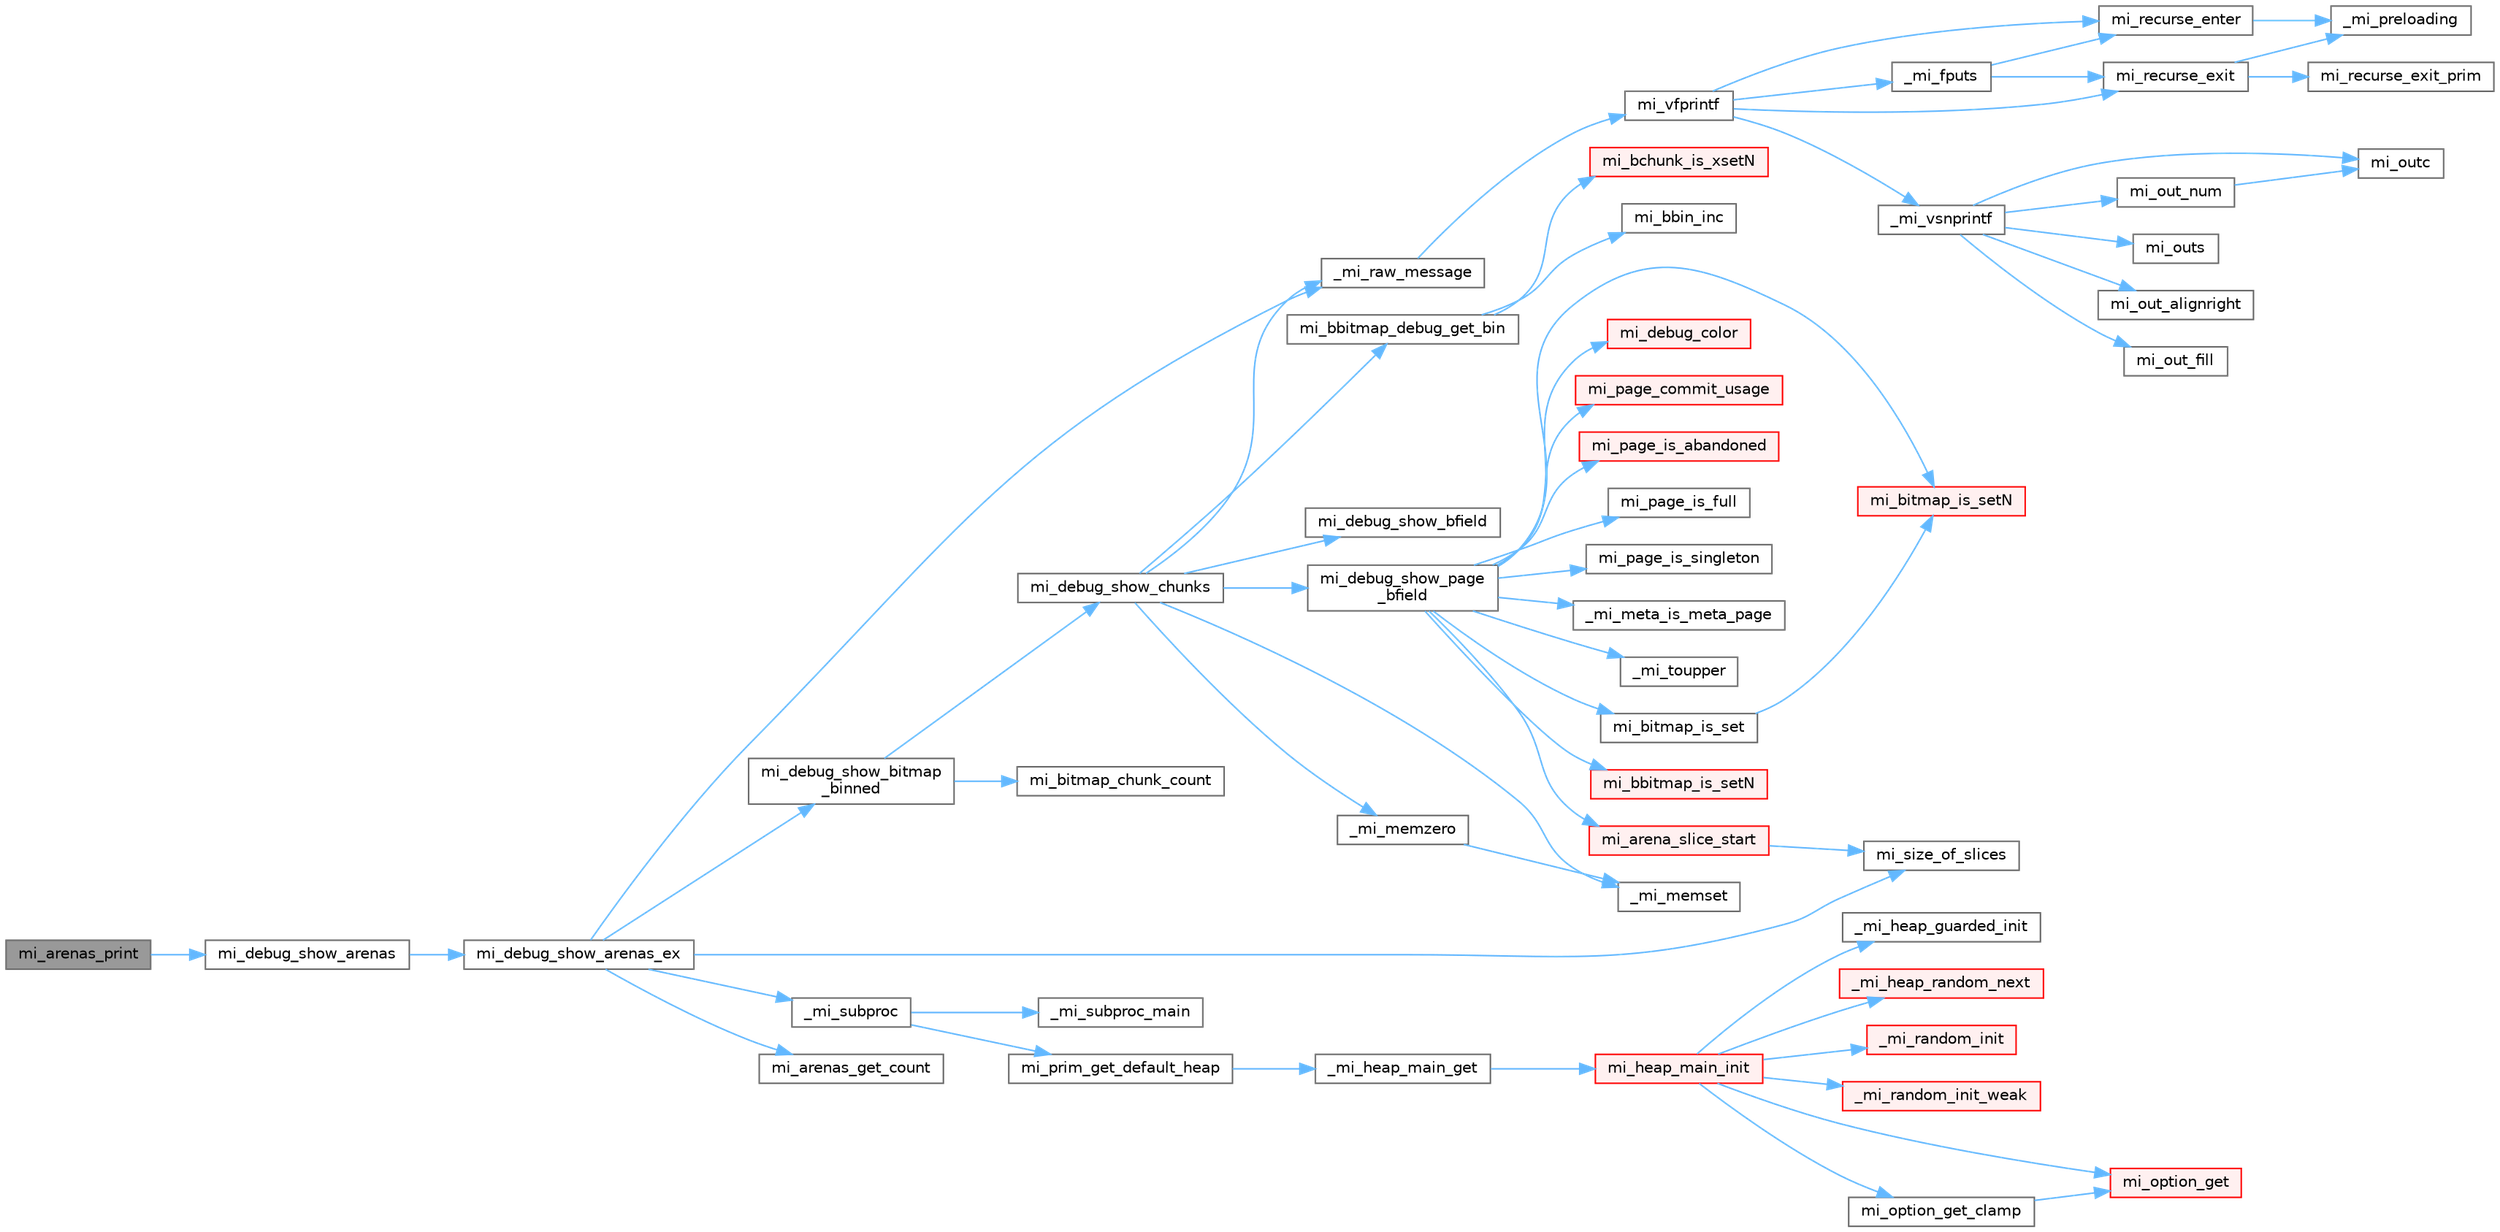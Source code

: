 digraph "mi_arenas_print"
{
 // LATEX_PDF_SIZE
  bgcolor="transparent";
  edge [fontname=Helvetica,fontsize=10,labelfontname=Helvetica,labelfontsize=10];
  node [fontname=Helvetica,fontsize=10,shape=box,height=0.2,width=0.4];
  rankdir="LR";
  Node1 [id="Node000001",label="mi_arenas_print",height=0.2,width=0.4,color="gray40", fillcolor="grey60", style="filled", fontcolor="black",tooltip=" "];
  Node1 -> Node2 [id="edge1_Node000001_Node000002",color="steelblue1",style="solid",tooltip=" "];
  Node2 [id="Node000002",label="mi_debug_show_arenas",height=0.2,width=0.4,color="grey40", fillcolor="white", style="filled",URL="$arena_8c.html#a98cda17aa7adeda8b213382af8e7810b",tooltip=" "];
  Node2 -> Node3 [id="edge2_Node000002_Node000003",color="steelblue1",style="solid",tooltip=" "];
  Node3 [id="Node000003",label="mi_debug_show_arenas_ex",height=0.2,width=0.4,color="grey40", fillcolor="white", style="filled",URL="$arena_8c.html#a2195e84a9c870c9e42b52d844969bcb6",tooltip=" "];
  Node3 -> Node4 [id="edge3_Node000003_Node000004",color="steelblue1",style="solid",tooltip=" "];
  Node4 [id="Node000004",label="_mi_raw_message",height=0.2,width=0.4,color="grey40", fillcolor="white", style="filled",URL="$options_8c.html#a8799fd3cd2655ef80f0fdc94170042c4",tooltip=" "];
  Node4 -> Node5 [id="edge4_Node000004_Node000005",color="steelblue1",style="solid",tooltip=" "];
  Node5 [id="Node000005",label="mi_vfprintf",height=0.2,width=0.4,color="grey40", fillcolor="white", style="filled",URL="$options_8c.html#a1f31f62f178fb5309451aa44c8d25327",tooltip=" "];
  Node5 -> Node6 [id="edge5_Node000005_Node000006",color="steelblue1",style="solid",tooltip=" "];
  Node6 [id="Node000006",label="_mi_fputs",height=0.2,width=0.4,color="grey40", fillcolor="white", style="filled",URL="$options_8c.html#a74eecad8676654f59f427a84ccc5c19d",tooltip=" "];
  Node6 -> Node7 [id="edge6_Node000006_Node000007",color="steelblue1",style="solid",tooltip=" "];
  Node7 [id="Node000007",label="mi_recurse_enter",height=0.2,width=0.4,color="grey40", fillcolor="white", style="filled",URL="$options_8c.html#a1fdb7bd3b10624ddeabe0988c52a1285",tooltip=" "];
  Node7 -> Node8 [id="edge7_Node000007_Node000008",color="steelblue1",style="solid",tooltip=" "];
  Node8 [id="Node000008",label="_mi_preloading",height=0.2,width=0.4,color="grey40", fillcolor="white", style="filled",URL="$_e_a_s_t_l_2packages_2mimalloc_2src_2init_8c.html#a404be8b4c0576588270fde0b2a4d7832",tooltip=" "];
  Node6 -> Node9 [id="edge8_Node000006_Node000009",color="steelblue1",style="solid",tooltip=" "];
  Node9 [id="Node000009",label="mi_recurse_exit",height=0.2,width=0.4,color="grey40", fillcolor="white", style="filled",URL="$options_8c.html#ae9c4fbdaa6fedca31b9c25dcb78112ae",tooltip=" "];
  Node9 -> Node8 [id="edge9_Node000009_Node000008",color="steelblue1",style="solid",tooltip=" "];
  Node9 -> Node10 [id="edge10_Node000009_Node000010",color="steelblue1",style="solid",tooltip=" "];
  Node10 [id="Node000010",label="mi_recurse_exit_prim",height=0.2,width=0.4,color="grey40", fillcolor="white", style="filled",URL="$options_8c.html#afa5ef675de035537efd679d53d629adc",tooltip=" "];
  Node5 -> Node11 [id="edge11_Node000005_Node000011",color="steelblue1",style="solid",tooltip=" "];
  Node11 [id="Node000011",label="_mi_vsnprintf",height=0.2,width=0.4,color="grey40", fillcolor="white", style="filled",URL="$libc_8c.html#a8991188606f00dc8665aa14d8e7dab83",tooltip=" "];
  Node11 -> Node12 [id="edge12_Node000011_Node000012",color="steelblue1",style="solid",tooltip=" "];
  Node12 [id="Node000012",label="mi_out_alignright",height=0.2,width=0.4,color="grey40", fillcolor="white", style="filled",URL="$libc_8c.html#ad685676d3f84c5cd4dfa7827c23bd5f8",tooltip=" "];
  Node11 -> Node13 [id="edge13_Node000011_Node000013",color="steelblue1",style="solid",tooltip=" "];
  Node13 [id="Node000013",label="mi_out_fill",height=0.2,width=0.4,color="grey40", fillcolor="white", style="filled",URL="$libc_8c.html#aa0ad53a34be55c1788f02c39458eaae2",tooltip=" "];
  Node11 -> Node14 [id="edge14_Node000011_Node000014",color="steelblue1",style="solid",tooltip=" "];
  Node14 [id="Node000014",label="mi_out_num",height=0.2,width=0.4,color="grey40", fillcolor="white", style="filled",URL="$libc_8c.html#a94c4b54180b0199b5ccafd9873ebf4b6",tooltip=" "];
  Node14 -> Node15 [id="edge15_Node000014_Node000015",color="steelblue1",style="solid",tooltip=" "];
  Node15 [id="Node000015",label="mi_outc",height=0.2,width=0.4,color="grey40", fillcolor="white", style="filled",URL="$libc_8c.html#a623f4757c3652532d609471b123b2a38",tooltip=" "];
  Node11 -> Node15 [id="edge16_Node000011_Node000015",color="steelblue1",style="solid",tooltip=" "];
  Node11 -> Node16 [id="edge17_Node000011_Node000016",color="steelblue1",style="solid",tooltip=" "];
  Node16 [id="Node000016",label="mi_outs",height=0.2,width=0.4,color="grey40", fillcolor="white", style="filled",URL="$libc_8c.html#a1ffb38103615c2e8069c56410328ffe9",tooltip=" "];
  Node5 -> Node7 [id="edge18_Node000005_Node000007",color="steelblue1",style="solid",tooltip=" "];
  Node5 -> Node9 [id="edge19_Node000005_Node000009",color="steelblue1",style="solid",tooltip=" "];
  Node3 -> Node17 [id="edge20_Node000003_Node000017",color="steelblue1",style="solid",tooltip=" "];
  Node17 [id="Node000017",label="_mi_subproc",height=0.2,width=0.4,color="grey40", fillcolor="white", style="filled",URL="$_e_a_s_t_l_2packages_2mimalloc_2src_2init_8c.html#ad7ba0b811f08490a3e64e9a7b3a03486",tooltip=" "];
  Node17 -> Node18 [id="edge21_Node000017_Node000018",color="steelblue1",style="solid",tooltip=" "];
  Node18 [id="Node000018",label="_mi_subproc_main",height=0.2,width=0.4,color="grey40", fillcolor="white", style="filled",URL="$_e_a_s_t_l_2packages_2mimalloc_2src_2init_8c.html#ab41c4f33f8195e6f62d943dc4d0a8d8a",tooltip=" "];
  Node17 -> Node19 [id="edge22_Node000017_Node000019",color="steelblue1",style="solid",tooltip=" "];
  Node19 [id="Node000019",label="mi_prim_get_default_heap",height=0.2,width=0.4,color="grey40", fillcolor="white", style="filled",URL="$prim_8h.html#a986e62564728229db3ccecbd6e97fd98",tooltip=" "];
  Node19 -> Node20 [id="edge23_Node000019_Node000020",color="steelblue1",style="solid",tooltip=" "];
  Node20 [id="Node000020",label="_mi_heap_main_get",height=0.2,width=0.4,color="grey40", fillcolor="white", style="filled",URL="$_e_a_s_t_l_2packages_2mimalloc_2src_2init_8c.html#a1feeb4148fb048caf23361152895a55c",tooltip=" "];
  Node20 -> Node21 [id="edge24_Node000020_Node000021",color="steelblue1",style="solid",tooltip=" "];
  Node21 [id="Node000021",label="mi_heap_main_init",height=0.2,width=0.4,color="red", fillcolor="#FFF0F0", style="filled",URL="$_e_a_s_t_l_2packages_2mimalloc_2src_2init_8c.html#a5d8b12ae7942ecf3eb4e8ffd313a263a",tooltip=" "];
  Node21 -> Node22 [id="edge25_Node000021_Node000022",color="steelblue1",style="solid",tooltip=" "];
  Node22 [id="Node000022",label="_mi_heap_guarded_init",height=0.2,width=0.4,color="grey40", fillcolor="white", style="filled",URL="$_e_a_s_t_l_2packages_2mimalloc_2src_2init_8c.html#a70e3672a1e08dcb5e7e311d403693394",tooltip=" "];
  Node21 -> Node23 [id="edge26_Node000021_Node000023",color="steelblue1",style="solid",tooltip=" "];
  Node23 [id="Node000023",label="_mi_heap_random_next",height=0.2,width=0.4,color="red", fillcolor="#FFF0F0", style="filled",URL="$heap_8c.html#a68ddb5f2c595ea9d4e8d450342b4713c",tooltip=" "];
  Node21 -> Node29 [id="edge27_Node000021_Node000029",color="steelblue1",style="solid",tooltip=" "];
  Node29 [id="Node000029",label="_mi_random_init",height=0.2,width=0.4,color="red", fillcolor="#FFF0F0", style="filled",URL="$random_8c.html#aca9dc8a900f1b727e326063778b2eee1",tooltip=" "];
  Node21 -> Node65 [id="edge28_Node000021_Node000065",color="steelblue1",style="solid",tooltip=" "];
  Node65 [id="Node000065",label="_mi_random_init_weak",height=0.2,width=0.4,color="red", fillcolor="#FFF0F0", style="filled",URL="$random_8c.html#a6bfdbdbf180aa56ff5697e0f2e3ca49a",tooltip=" "];
  Node21 -> Node38 [id="edge29_Node000021_Node000038",color="steelblue1",style="solid",tooltip=" "];
  Node38 [id="Node000038",label="mi_option_get",height=0.2,width=0.4,color="red", fillcolor="#FFF0F0", style="filled",URL="$group__options.html#ga7e8af195cc81d3fa64ccf2662caa565a",tooltip=" "];
  Node21 -> Node66 [id="edge30_Node000021_Node000066",color="steelblue1",style="solid",tooltip=" "];
  Node66 [id="Node000066",label="mi_option_get_clamp",height=0.2,width=0.4,color="grey40", fillcolor="white", style="filled",URL="$group__options.html#ga96ad9c406338bd314cfe878cfc9bf723",tooltip=" "];
  Node66 -> Node38 [id="edge31_Node000066_Node000038",color="steelblue1",style="solid",tooltip=" "];
  Node3 -> Node71 [id="edge32_Node000003_Node000071",color="steelblue1",style="solid",tooltip=" "];
  Node71 [id="Node000071",label="mi_arenas_get_count",height=0.2,width=0.4,color="grey40", fillcolor="white", style="filled",URL="$arena_8c.html#a53b7d8b069c573f5648477176a595148",tooltip=" "];
  Node3 -> Node72 [id="edge33_Node000003_Node000072",color="steelblue1",style="solid",tooltip=" "];
  Node72 [id="Node000072",label="mi_debug_show_bitmap\l_binned",height=0.2,width=0.4,color="grey40", fillcolor="white", style="filled",URL="$arena_8c.html#ab374507b1308736ee36dfb3a2245173f",tooltip=" "];
  Node72 -> Node73 [id="edge34_Node000072_Node000073",color="steelblue1",style="solid",tooltip=" "];
  Node73 [id="Node000073",label="mi_bitmap_chunk_count",height=0.2,width=0.4,color="grey40", fillcolor="white", style="filled",URL="$bitmap_8h.html#adbc04bcdad6dd6f18993c5ed4b92f2a4",tooltip=" "];
  Node72 -> Node74 [id="edge35_Node000072_Node000074",color="steelblue1",style="solid",tooltip=" "];
  Node74 [id="Node000074",label="mi_debug_show_chunks",height=0.2,width=0.4,color="grey40", fillcolor="white", style="filled",URL="$arena_8c.html#abd144acb90e54bd24aa887cac35d9dd5",tooltip=" "];
  Node74 -> Node61 [id="edge36_Node000074_Node000061",color="steelblue1",style="solid",tooltip=" "];
  Node61 [id="Node000061",label="_mi_memset",height=0.2,width=0.4,color="grey40", fillcolor="white", style="filled",URL="$_e_a_s_t_l_2packages_2mimalloc_2include_2mimalloc_2internal_8h.html#ae042f084f894809035813d45e3c43561",tooltip=" "];
  Node74 -> Node60 [id="edge37_Node000074_Node000060",color="steelblue1",style="solid",tooltip=" "];
  Node60 [id="Node000060",label="_mi_memzero",height=0.2,width=0.4,color="grey40", fillcolor="white", style="filled",URL="$_e_a_s_t_l_2packages_2mimalloc_2include_2mimalloc_2internal_8h.html#a621a19b2339e1a1d23f8bc1a96eb3b54",tooltip=" "];
  Node60 -> Node61 [id="edge38_Node000060_Node000061",color="steelblue1",style="solid",tooltip=" "];
  Node74 -> Node4 [id="edge39_Node000074_Node000004",color="steelblue1",style="solid",tooltip=" "];
  Node74 -> Node75 [id="edge40_Node000074_Node000075",color="steelblue1",style="solid",tooltip=" "];
  Node75 [id="Node000075",label="mi_bbitmap_debug_get_bin",height=0.2,width=0.4,color="grey40", fillcolor="white", style="filled",URL="$bitmap_8c.html#aea80872c733e332f7026d27533dc41b5",tooltip=" "];
  Node75 -> Node76 [id="edge41_Node000075_Node000076",color="steelblue1",style="solid",tooltip=" "];
  Node76 [id="Node000076",label="mi_bbin_inc",height=0.2,width=0.4,color="grey40", fillcolor="white", style="filled",URL="$bitmap_8h.html#a3ac44ca2692e75b2a9bc1ab1ed9f5a84",tooltip=" "];
  Node75 -> Node77 [id="edge42_Node000075_Node000077",color="steelblue1",style="solid",tooltip=" "];
  Node77 [id="Node000077",label="mi_bchunk_is_xsetN",height=0.2,width=0.4,color="red", fillcolor="#FFF0F0", style="filled",URL="$bitmap_8c.html#ab0d208390523d5afdb78b6f0be816b2f",tooltip=" "];
  Node74 -> Node88 [id="edge43_Node000074_Node000088",color="steelblue1",style="solid",tooltip=" "];
  Node88 [id="Node000088",label="mi_debug_show_bfield",height=0.2,width=0.4,color="grey40", fillcolor="white", style="filled",URL="$arena_8c.html#a6229a01eb81531019f8911b77c2636dd",tooltip=" "];
  Node74 -> Node89 [id="edge44_Node000074_Node000089",color="steelblue1",style="solid",tooltip=" "];
  Node89 [id="Node000089",label="mi_debug_show_page\l_bfield",height=0.2,width=0.4,color="grey40", fillcolor="white", style="filled",URL="$arena_8c.html#a858ae5fddfdab87d4aafc00f12e620c7",tooltip=" "];
  Node89 -> Node90 [id="edge45_Node000089_Node000090",color="steelblue1",style="solid",tooltip=" "];
  Node90 [id="Node000090",label="_mi_meta_is_meta_page",height=0.2,width=0.4,color="grey40", fillcolor="white", style="filled",URL="$arena-meta_8c.html#a12374d5d49185e7aaa3fbe7fd483cbb5",tooltip=" "];
  Node89 -> Node45 [id="edge46_Node000089_Node000045",color="steelblue1",style="solid",tooltip=" "];
  Node45 [id="Node000045",label="_mi_toupper",height=0.2,width=0.4,color="grey40", fillcolor="white", style="filled",URL="$libc_8c.html#a0d811385427149f1ea8637c8fab1fd07",tooltip=" "];
  Node89 -> Node91 [id="edge47_Node000089_Node000091",color="steelblue1",style="solid",tooltip=" "];
  Node91 [id="Node000091",label="mi_arena_slice_start",height=0.2,width=0.4,color="red", fillcolor="#FFF0F0", style="filled",URL="$arena_8c.html#a0a2d2bb37e419baf7d346107e77c6e05",tooltip=" "];
  Node91 -> Node93 [id="edge48_Node000091_Node000093",color="steelblue1",style="solid",tooltip=" "];
  Node93 [id="Node000093",label="mi_size_of_slices",height=0.2,width=0.4,color="grey40", fillcolor="white", style="filled",URL="$_e_a_s_t_l_2packages_2mimalloc_2include_2mimalloc_2internal_8h.html#ae8e31ea92ee1ee2f1a93ea87d0184436",tooltip=" "];
  Node89 -> Node94 [id="edge49_Node000089_Node000094",color="steelblue1",style="solid",tooltip=" "];
  Node94 [id="Node000094",label="mi_bbitmap_is_setN",height=0.2,width=0.4,color="red", fillcolor="#FFF0F0", style="filled",URL="$bitmap_8h.html#abd353a68e23af859581f723f5918fb5b",tooltip=" "];
  Node89 -> Node98 [id="edge50_Node000089_Node000098",color="steelblue1",style="solid",tooltip=" "];
  Node98 [id="Node000098",label="mi_bitmap_is_set",height=0.2,width=0.4,color="grey40", fillcolor="white", style="filled",URL="$bitmap_8h.html#a16bfdf9334caeca0f356c0bdae1c7282",tooltip=" "];
  Node98 -> Node99 [id="edge51_Node000098_Node000099",color="steelblue1",style="solid",tooltip=" "];
  Node99 [id="Node000099",label="mi_bitmap_is_setN",height=0.2,width=0.4,color="red", fillcolor="#FFF0F0", style="filled",URL="$bitmap_8h.html#a1198ba479412d3f0fa55b87e40397dfa",tooltip=" "];
  Node89 -> Node99 [id="edge52_Node000089_Node000099",color="steelblue1",style="solid",tooltip=" "];
  Node89 -> Node102 [id="edge53_Node000089_Node000102",color="steelblue1",style="solid",tooltip=" "];
  Node102 [id="Node000102",label="mi_debug_color",height=0.2,width=0.4,color="red", fillcolor="#FFF0F0", style="filled",URL="$arena_8c.html#a492a60fa02bc2f68f5fb1d9a29c360a3",tooltip=" "];
  Node89 -> Node103 [id="edge54_Node000089_Node000103",color="steelblue1",style="solid",tooltip=" "];
  Node103 [id="Node000103",label="mi_page_commit_usage",height=0.2,width=0.4,color="red", fillcolor="#FFF0F0", style="filled",URL="$arena_8c.html#a96e03cbf6f6f9fd96b1b8aa66bc047de",tooltip=" "];
  Node89 -> Node108 [id="edge55_Node000089_Node000108",color="steelblue1",style="solid",tooltip=" "];
  Node108 [id="Node000108",label="mi_page_is_abandoned",height=0.2,width=0.4,color="red", fillcolor="#FFF0F0", style="filled",URL="$_e_a_s_t_l_2packages_2mimalloc_2include_2mimalloc_2internal_8h.html#aa75f964d916bd58a37861b88491c51fb",tooltip=" "];
  Node89 -> Node111 [id="edge56_Node000089_Node000111",color="steelblue1",style="solid",tooltip=" "];
  Node111 [id="Node000111",label="mi_page_is_full",height=0.2,width=0.4,color="grey40", fillcolor="white", style="filled",URL="$_e_a_s_t_l_2packages_2mimalloc_2include_2mimalloc_2internal_8h.html#a36f23c498e9d9d6eede31eb1738754ec",tooltip=" "];
  Node89 -> Node112 [id="edge57_Node000089_Node000112",color="steelblue1",style="solid",tooltip=" "];
  Node112 [id="Node000112",label="mi_page_is_singleton",height=0.2,width=0.4,color="grey40", fillcolor="white", style="filled",URL="$_e_a_s_t_l_2packages_2mimalloc_2include_2mimalloc_2internal_8h.html#a1b94ed5207a90334cdecba2006d91038",tooltip=" "];
  Node3 -> Node93 [id="edge58_Node000003_Node000093",color="steelblue1",style="solid",tooltip=" "];
}
